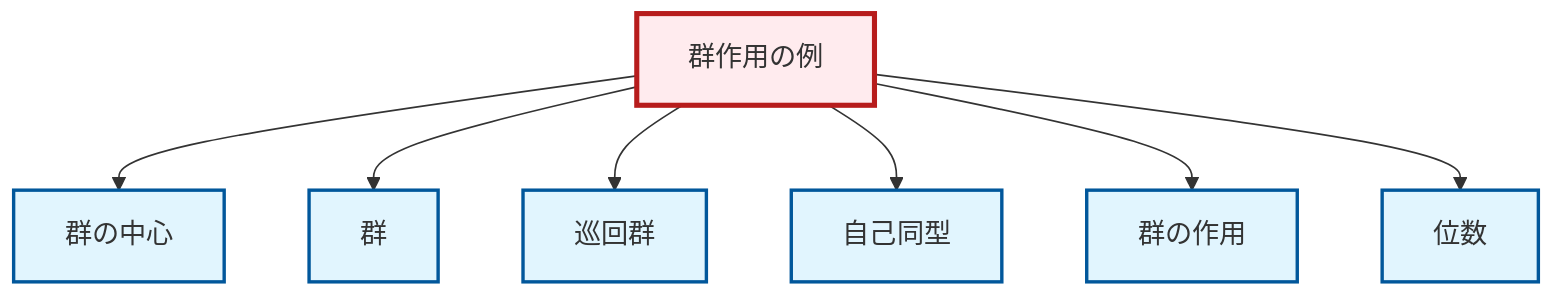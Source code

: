 graph TD
    classDef definition fill:#e1f5fe,stroke:#01579b,stroke-width:2px
    classDef theorem fill:#f3e5f5,stroke:#4a148c,stroke-width:2px
    classDef axiom fill:#fff3e0,stroke:#e65100,stroke-width:2px
    classDef example fill:#e8f5e9,stroke:#1b5e20,stroke-width:2px
    classDef current fill:#ffebee,stroke:#b71c1c,stroke-width:3px
    def-group-action["群の作用"]:::definition
    ex-group-action-examples["群作用の例"]:::example
    def-automorphism["自己同型"]:::definition
    def-center-of-group["群の中心"]:::definition
    def-order["位数"]:::definition
    def-cyclic-group["巡回群"]:::definition
    def-group["群"]:::definition
    ex-group-action-examples --> def-center-of-group
    ex-group-action-examples --> def-group
    ex-group-action-examples --> def-cyclic-group
    ex-group-action-examples --> def-automorphism
    ex-group-action-examples --> def-group-action
    ex-group-action-examples --> def-order
    class ex-group-action-examples current